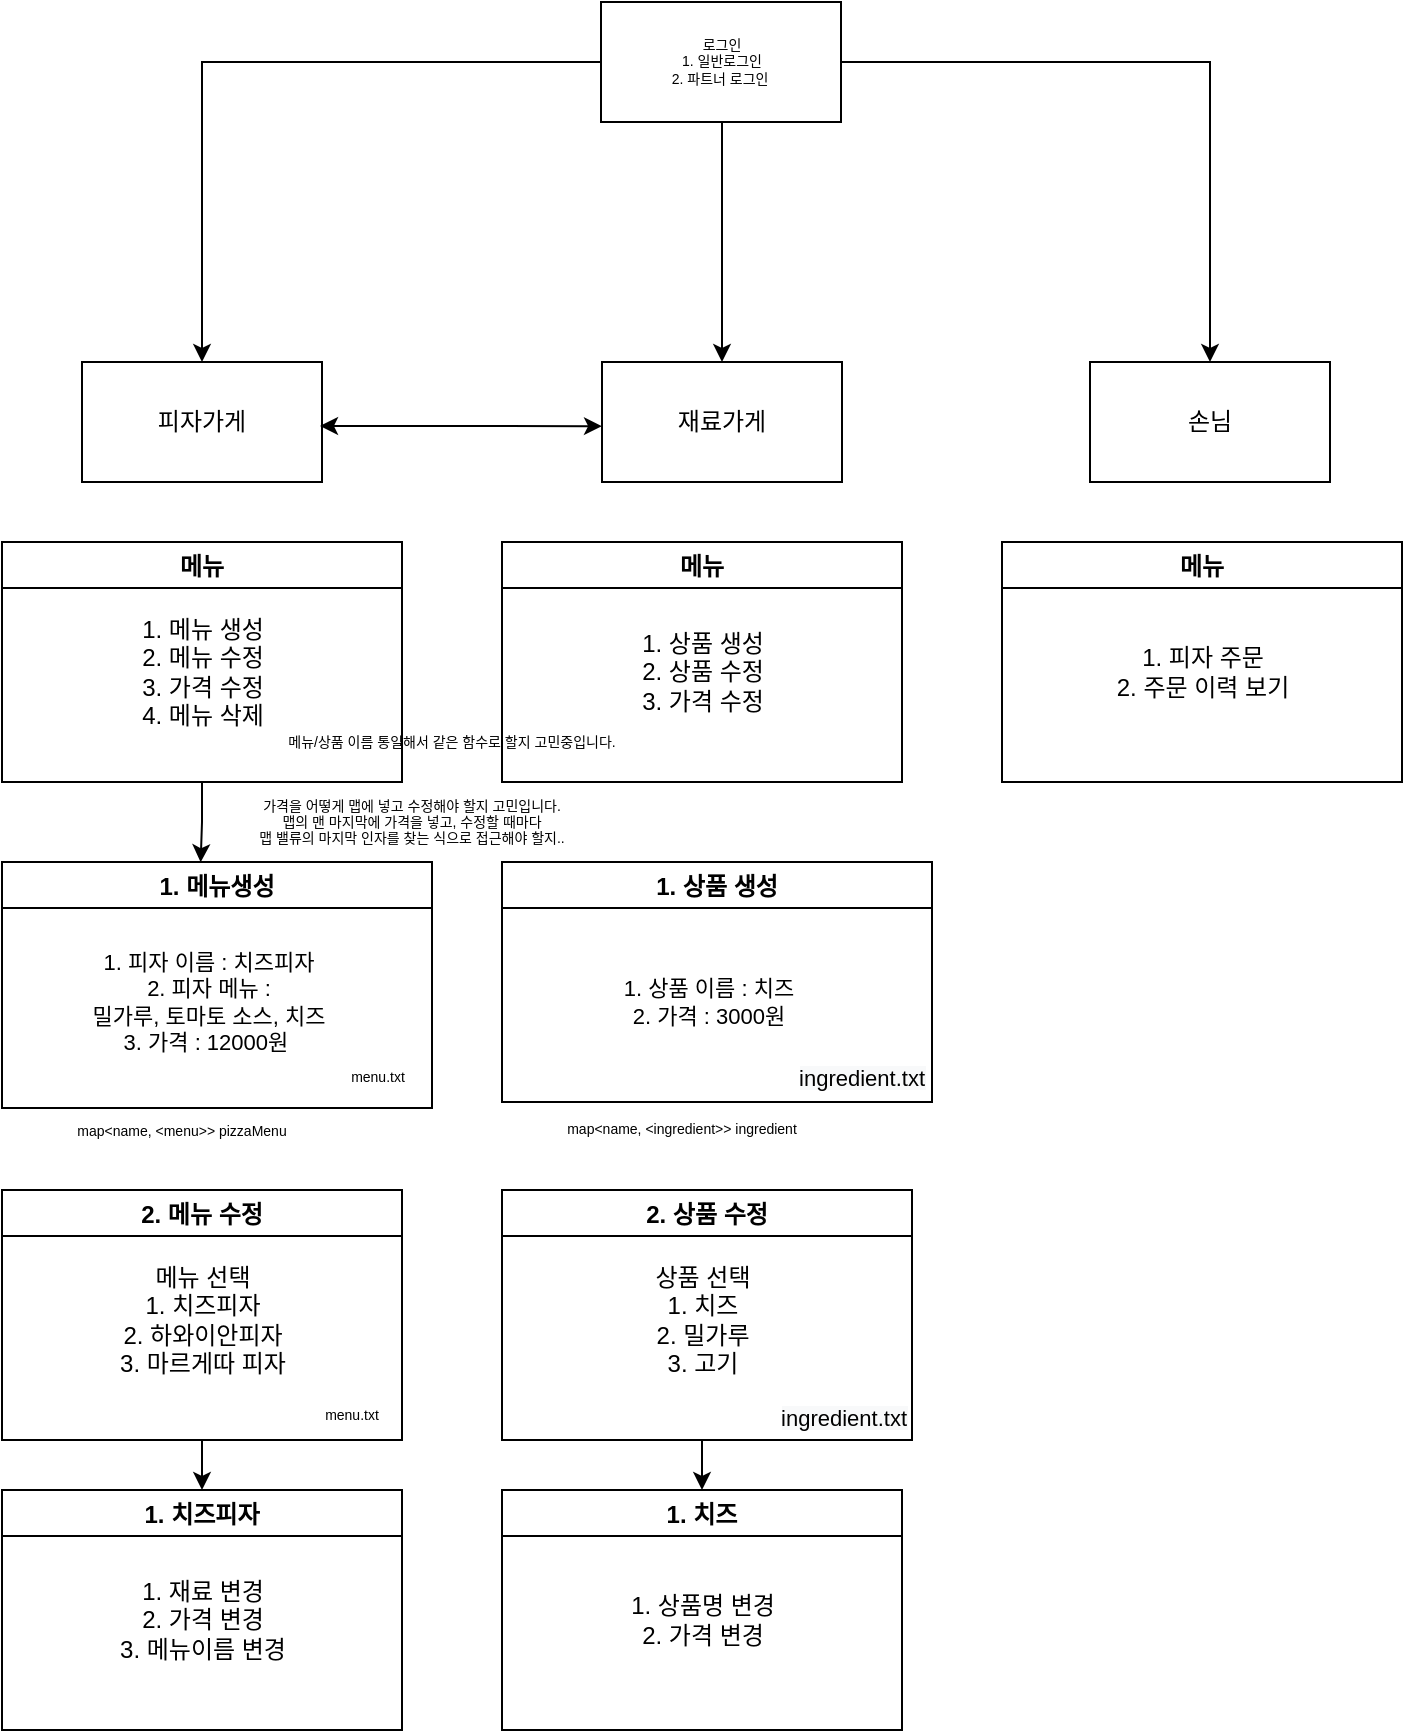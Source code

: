 <mxfile version="15.9.6" type="github">
  <diagram id="LGUF4Fh2FckbVwkvVZOw" name="Page-1">
    <mxGraphModel dx="813" dy="435" grid="1" gridSize="10" guides="1" tooltips="1" connect="1" arrows="1" fold="1" page="1" pageScale="1" pageWidth="827" pageHeight="1169" math="0" shadow="0">
      <root>
        <mxCell id="0" />
        <mxCell id="1" parent="0" />
        <mxCell id="afcspyIFpeXsXAPImeny-21" value="가격을 어떻게 맵에 넣고 수정해야 할지 고민입니다.&#xa;맵의 맨 마지막에 가격을 넣고, 수정할 때마다 &#xa;맵 밸류의 마지막 인자를 찾는 식으로 접근해야 할지.." style="text;strokeColor=none;fillColor=none;align=center;verticalAlign=middle;spacingLeft=4;spacingRight=4;overflow=hidden;points=[[0,0.5],[1,0.5]];portConstraint=eastwest;rotatable=0;fontSize=7;" vertex="1" parent="1">
          <mxGeometry x="80" y="410" width="330" height="40" as="geometry" />
        </mxCell>
        <mxCell id="afcspyIFpeXsXAPImeny-1" value="피자가게" style="rounded=0;whiteSpace=wrap;html=1;" vertex="1" parent="1">
          <mxGeometry x="80" y="200" width="120" height="60" as="geometry" />
        </mxCell>
        <mxCell id="afcspyIFpeXsXAPImeny-2" value="재료가게" style="rounded=0;whiteSpace=wrap;html=1;" vertex="1" parent="1">
          <mxGeometry x="340" y="200" width="120" height="60" as="geometry" />
        </mxCell>
        <mxCell id="afcspyIFpeXsXAPImeny-3" value="손님" style="rounded=0;whiteSpace=wrap;html=1;" vertex="1" parent="1">
          <mxGeometry x="584" y="200" width="120" height="60" as="geometry" />
        </mxCell>
        <mxCell id="afcspyIFpeXsXAPImeny-28" style="edgeStyle=orthogonalEdgeStyle;rounded=0;orthogonalLoop=1;jettySize=auto;html=1;entryX=0.462;entryY=0.001;entryDx=0;entryDy=0;entryPerimeter=0;fontSize=7;" edge="1" parent="1" source="afcspyIFpeXsXAPImeny-4" target="afcspyIFpeXsXAPImeny-10">
          <mxGeometry relative="1" as="geometry" />
        </mxCell>
        <mxCell id="afcspyIFpeXsXAPImeny-4" value="메뉴" style="swimlane;" vertex="1" parent="1">
          <mxGeometry x="40" y="290" width="200" height="120" as="geometry" />
        </mxCell>
        <mxCell id="afcspyIFpeXsXAPImeny-5" value="1. 메뉴 생성&lt;br&gt;2. 메뉴 수정&lt;br&gt;3. 가격 수정&lt;br&gt;4. 메뉴 삭제" style="text;html=1;align=center;verticalAlign=middle;resizable=0;points=[];autosize=1;strokeColor=none;fillColor=none;" vertex="1" parent="afcspyIFpeXsXAPImeny-4">
          <mxGeometry x="60" y="35" width="80" height="60" as="geometry" />
        </mxCell>
        <mxCell id="afcspyIFpeXsXAPImeny-6" value="메뉴" style="swimlane;" vertex="1" parent="1">
          <mxGeometry x="290" y="290" width="200" height="120" as="geometry" />
        </mxCell>
        <mxCell id="afcspyIFpeXsXAPImeny-7" value="1. 상품 생성&lt;br&gt;2. 상품 수정&lt;br&gt;3. 가격 수정" style="text;html=1;align=center;verticalAlign=middle;resizable=0;points=[];autosize=1;strokeColor=none;fillColor=none;" vertex="1" parent="afcspyIFpeXsXAPImeny-6">
          <mxGeometry x="60" y="40" width="80" height="50" as="geometry" />
        </mxCell>
        <mxCell id="afcspyIFpeXsXAPImeny-8" value="메뉴" style="swimlane;" vertex="1" parent="1">
          <mxGeometry x="540" y="290" width="200" height="120" as="geometry" />
        </mxCell>
        <mxCell id="afcspyIFpeXsXAPImeny-9" value="1. 피자 주문&lt;br&gt;2. 주문 이력 보기" style="text;html=1;align=center;verticalAlign=middle;resizable=0;points=[];autosize=1;strokeColor=none;fillColor=none;" vertex="1" parent="afcspyIFpeXsXAPImeny-8">
          <mxGeometry x="45" y="50" width="110" height="30" as="geometry" />
        </mxCell>
        <mxCell id="afcspyIFpeXsXAPImeny-10" value="1. 메뉴생성" style="swimlane;" vertex="1" parent="1">
          <mxGeometry x="40" y="450" width="215" height="123" as="geometry" />
        </mxCell>
        <mxCell id="afcspyIFpeXsXAPImeny-11" value="1. 피자 이름 : 치즈피자&lt;br style=&quot;font-size: 11px;&quot;&gt;&lt;div style=&quot;font-size: 11px;&quot;&gt;&lt;span style=&quot;font-size: 11px;&quot;&gt;2. 피자 메뉴 :&lt;/span&gt;&lt;/div&gt;밀가루, 토마토 소스, 치즈&lt;br style=&quot;font-size: 11px;&quot;&gt;3. 가격 : 12000원&amp;nbsp;" style="text;html=1;align=center;verticalAlign=middle;resizable=0;points=[];autosize=1;strokeColor=none;fillColor=none;fontSize=11;" vertex="1" parent="afcspyIFpeXsXAPImeny-10">
          <mxGeometry x="32.5" y="40" width="140" height="60" as="geometry" />
        </mxCell>
        <mxCell id="afcspyIFpeXsXAPImeny-47" value="menu.txt" style="text;html=1;strokeColor=none;fillColor=none;align=center;verticalAlign=middle;whiteSpace=wrap;rounded=0;fontSize=7;" vertex="1" parent="afcspyIFpeXsXAPImeny-10">
          <mxGeometry x="158" y="93" width="60" height="30" as="geometry" />
        </mxCell>
        <mxCell id="afcspyIFpeXsXAPImeny-15" value="메뉴/상품 이름 통일해서 같은 함수로 할지 고민중입니다." style="text;strokeColor=none;fillColor=none;align=center;verticalAlign=middle;spacingLeft=4;spacingRight=4;overflow=hidden;points=[[0,0.5],[1,0.5]];portConstraint=eastwest;rotatable=0;fontSize=7;" vertex="1" parent="1">
          <mxGeometry x="170" y="370" width="190" height="40" as="geometry" />
        </mxCell>
        <mxCell id="afcspyIFpeXsXAPImeny-23" style="edgeStyle=orthogonalEdgeStyle;rounded=0;orthogonalLoop=1;jettySize=auto;html=1;exitX=0.5;exitY=1;exitDx=0;exitDy=0;entryX=0.5;entryY=0;entryDx=0;entryDy=0;fontSize=7;" edge="1" parent="1" source="afcspyIFpeXsXAPImeny-16" target="afcspyIFpeXsXAPImeny-19">
          <mxGeometry relative="1" as="geometry" />
        </mxCell>
        <mxCell id="afcspyIFpeXsXAPImeny-16" value="2. 메뉴 수정" style="swimlane;" vertex="1" parent="1">
          <mxGeometry x="40" y="614" width="200" height="125" as="geometry" />
        </mxCell>
        <mxCell id="afcspyIFpeXsXAPImeny-17" value="메뉴 선택&lt;br&gt;1. 치즈피자&lt;br&gt;2. 하와이안피자&lt;br&gt;3. 마르게따 피자" style="text;html=1;align=center;verticalAlign=middle;resizable=0;points=[];autosize=1;strokeColor=none;fillColor=none;" vertex="1" parent="afcspyIFpeXsXAPImeny-16">
          <mxGeometry x="50" y="35" width="100" height="60" as="geometry" />
        </mxCell>
        <mxCell id="afcspyIFpeXsXAPImeny-48" value="menu.txt" style="text;html=1;strokeColor=none;fillColor=none;align=center;verticalAlign=middle;whiteSpace=wrap;rounded=0;fontSize=7;" vertex="1" parent="afcspyIFpeXsXAPImeny-16">
          <mxGeometry x="145" y="98" width="60" height="30" as="geometry" />
        </mxCell>
        <mxCell id="afcspyIFpeXsXAPImeny-19" value="1. 치즈피자" style="swimlane;" vertex="1" parent="1">
          <mxGeometry x="40" y="764" width="200" height="120" as="geometry" />
        </mxCell>
        <mxCell id="afcspyIFpeXsXAPImeny-20" value="1. 재료 변경&lt;br&gt;2. 가격 변경&lt;br&gt;3. 메뉴이름 변경" style="text;html=1;align=center;verticalAlign=middle;resizable=0;points=[];autosize=1;strokeColor=none;fillColor=none;" vertex="1" parent="afcspyIFpeXsXAPImeny-19">
          <mxGeometry x="50" y="40" width="100" height="50" as="geometry" />
        </mxCell>
        <mxCell id="afcspyIFpeXsXAPImeny-33" value="1. 상품 생성" style="swimlane;" vertex="1" parent="1">
          <mxGeometry x="290" y="450" width="215" height="120" as="geometry">
            <mxRectangle x="290" y="450" width="100" height="23" as="alternateBounds" />
          </mxGeometry>
        </mxCell>
        <mxCell id="afcspyIFpeXsXAPImeny-34" value="1. 상품 이름 : 치즈&lt;br style=&quot;font-size: 11px&quot;&gt;2. 가격 : 3000원" style="text;html=1;align=center;verticalAlign=middle;resizable=0;points=[];autosize=1;strokeColor=none;fillColor=none;fontSize=11;" vertex="1" parent="afcspyIFpeXsXAPImeny-33">
          <mxGeometry x="47.5" y="55" width="110" height="30" as="geometry" />
        </mxCell>
        <mxCell id="afcspyIFpeXsXAPImeny-46" value="&#xa;&#xa;&lt;br style=&quot;color: rgb(0, 0, 0); font-family: helvetica; font-size: 11px; font-style: normal; font-weight: 400; letter-spacing: normal; text-align: center; text-indent: 0px; text-transform: none; word-spacing: 0px; background-color: rgb(248, 249, 250);&quot;&gt;&lt;span style=&quot;color: rgb(0, 0, 0); font-family: helvetica; font-size: 11px; font-style: normal; font-weight: 400; letter-spacing: normal; text-align: center; text-indent: 0px; text-transform: none; word-spacing: 0px; background-color: rgb(248, 249, 250); display: inline; float: none;&quot;&gt;ingredient.txt&lt;/span&gt;&#xa;&#xa;" style="text;html=1;strokeColor=none;fillColor=none;align=center;verticalAlign=middle;whiteSpace=wrap;rounded=0;fontSize=7;" vertex="1" parent="afcspyIFpeXsXAPImeny-33">
          <mxGeometry x="150" y="89" width="60" height="30" as="geometry" />
        </mxCell>
        <mxCell id="afcspyIFpeXsXAPImeny-35" style="edgeStyle=orthogonalEdgeStyle;rounded=0;orthogonalLoop=1;jettySize=auto;html=1;exitX=0.5;exitY=1;exitDx=0;exitDy=0;entryX=0.5;entryY=0;entryDx=0;entryDy=0;fontSize=7;" edge="1" parent="1" source="afcspyIFpeXsXAPImeny-36" target="afcspyIFpeXsXAPImeny-38">
          <mxGeometry relative="1" as="geometry" />
        </mxCell>
        <mxCell id="afcspyIFpeXsXAPImeny-36" value="2. 상품 수정" style="swimlane;" vertex="1" parent="1">
          <mxGeometry x="290" y="614" width="205" height="125" as="geometry" />
        </mxCell>
        <mxCell id="afcspyIFpeXsXAPImeny-37" value="상품 선택&lt;br&gt;1. 치즈&lt;br&gt;2. 밀가루&lt;br&gt;3. 고기" style="text;html=1;align=center;verticalAlign=middle;resizable=0;points=[];autosize=1;strokeColor=none;fillColor=none;" vertex="1" parent="afcspyIFpeXsXAPImeny-36">
          <mxGeometry x="65" y="35" width="70" height="60" as="geometry" />
        </mxCell>
        <mxCell id="afcspyIFpeXsXAPImeny-51" value="&#xa;&#xa;&lt;br style=&quot;color: rgb(0, 0, 0); font-family: helvetica; font-size: 11px; font-style: normal; font-weight: 400; letter-spacing: normal; text-align: center; text-indent: 0px; text-transform: none; word-spacing: 0px; background-color: rgb(248, 249, 250);&quot;&gt;&lt;span style=&quot;color: rgb(0, 0, 0); font-family: helvetica; font-size: 11px; font-style: normal; font-weight: 400; letter-spacing: normal; text-align: center; text-indent: 0px; text-transform: none; word-spacing: 0px; background-color: rgb(248, 249, 250); display: inline; float: none;&quot;&gt;ingredient.txt&lt;/span&gt;&#xa;&#xa;" style="text;html=1;strokeColor=none;fillColor=none;align=center;verticalAlign=middle;whiteSpace=wrap;rounded=0;fontSize=7;" vertex="1" parent="afcspyIFpeXsXAPImeny-36">
          <mxGeometry x="141" y="95" width="60" height="30" as="geometry" />
        </mxCell>
        <mxCell id="afcspyIFpeXsXAPImeny-38" value="1. 치즈" style="swimlane;" vertex="1" parent="1">
          <mxGeometry x="290" y="764" width="200" height="120" as="geometry" />
        </mxCell>
        <mxCell id="afcspyIFpeXsXAPImeny-39" value="1. 상품명 변경&lt;br&gt;2. 가격 변경" style="text;html=1;align=center;verticalAlign=middle;resizable=0;points=[];autosize=1;strokeColor=none;fillColor=none;" vertex="1" parent="afcspyIFpeXsXAPImeny-38">
          <mxGeometry x="55" y="50" width="90" height="30" as="geometry" />
        </mxCell>
        <mxCell id="afcspyIFpeXsXAPImeny-42" style="edgeStyle=orthogonalEdgeStyle;rounded=0;orthogonalLoop=1;jettySize=auto;html=1;entryX=0.5;entryY=0;entryDx=0;entryDy=0;fontSize=7;" edge="1" parent="1" source="afcspyIFpeXsXAPImeny-40" target="afcspyIFpeXsXAPImeny-2">
          <mxGeometry relative="1" as="geometry">
            <Array as="points">
              <mxPoint x="400" y="140" />
            </Array>
          </mxGeometry>
        </mxCell>
        <mxCell id="afcspyIFpeXsXAPImeny-43" style="edgeStyle=orthogonalEdgeStyle;rounded=0;orthogonalLoop=1;jettySize=auto;html=1;entryX=0.5;entryY=0;entryDx=0;entryDy=0;fontSize=7;" edge="1" parent="1" source="afcspyIFpeXsXAPImeny-40" target="afcspyIFpeXsXAPImeny-1">
          <mxGeometry relative="1" as="geometry" />
        </mxCell>
        <mxCell id="afcspyIFpeXsXAPImeny-44" style="edgeStyle=orthogonalEdgeStyle;rounded=0;orthogonalLoop=1;jettySize=auto;html=1;entryX=0.5;entryY=0;entryDx=0;entryDy=0;fontSize=7;" edge="1" parent="1" source="afcspyIFpeXsXAPImeny-40" target="afcspyIFpeXsXAPImeny-3">
          <mxGeometry relative="1" as="geometry" />
        </mxCell>
        <mxCell id="afcspyIFpeXsXAPImeny-40" value="로그인&lt;br&gt;1. 일반로그인&lt;br&gt;2. 파트너 로그인&amp;nbsp;" style="rounded=0;whiteSpace=wrap;html=1;fontSize=7;" vertex="1" parent="1">
          <mxGeometry x="339.5" y="20" width="120" height="60" as="geometry" />
        </mxCell>
        <mxCell id="afcspyIFpeXsXAPImeny-45" value="" style="endArrow=classic;startArrow=classic;html=1;rounded=0;fontSize=7;entryX=0.006;entryY=0.569;entryDx=0;entryDy=0;entryPerimeter=0;" edge="1" parent="1">
          <mxGeometry width="50" height="50" relative="1" as="geometry">
            <mxPoint x="199" y="232" as="sourcePoint" />
            <mxPoint x="340" y="232.07" as="targetPoint" />
            <Array as="points" />
          </mxGeometry>
        </mxCell>
        <mxCell id="afcspyIFpeXsXAPImeny-49" value="map&amp;lt;name, &amp;lt;menu&amp;gt;&amp;gt; pizzaMenu" style="text;html=1;strokeColor=none;fillColor=none;align=center;verticalAlign=middle;whiteSpace=wrap;rounded=0;fontSize=7;" vertex="1" parent="1">
          <mxGeometry x="40" y="570" width="180" height="30" as="geometry" />
        </mxCell>
        <mxCell id="afcspyIFpeXsXAPImeny-50" value="map&amp;lt;name, &amp;lt;ingredient&amp;gt;&amp;gt; ingredient" style="text;html=1;strokeColor=none;fillColor=none;align=center;verticalAlign=middle;whiteSpace=wrap;rounded=0;fontSize=7;" vertex="1" parent="1">
          <mxGeometry x="290" y="569" width="180" height="30" as="geometry" />
        </mxCell>
      </root>
    </mxGraphModel>
  </diagram>
</mxfile>
